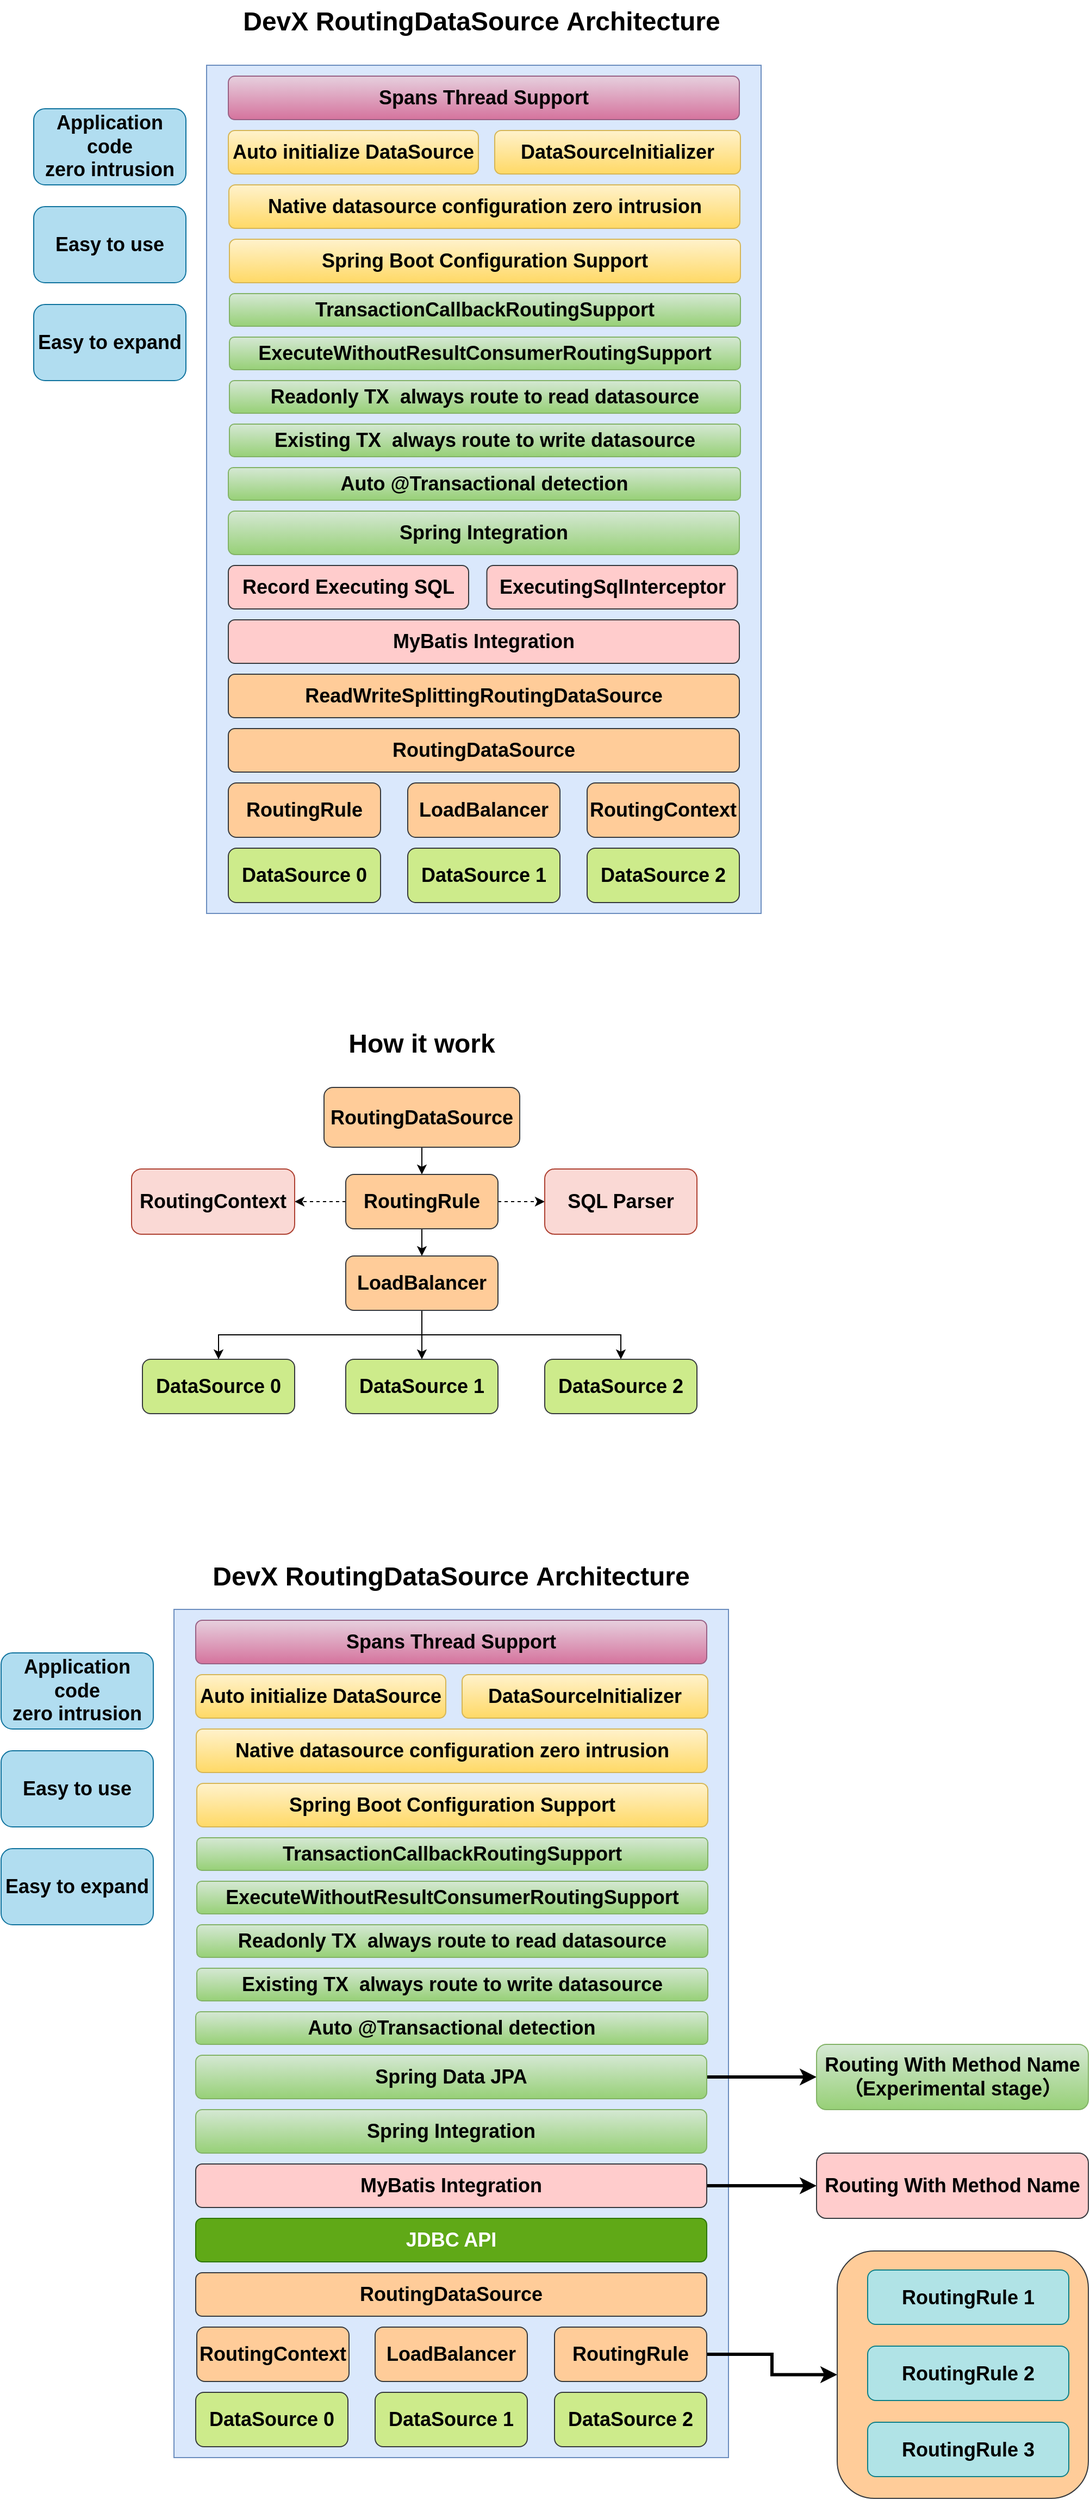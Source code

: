 <mxfile version="21.3.2" type="github">
  <diagram name="第 1 页" id="yUAKFgmiYI_kj1EXI8XT">
    <mxGraphModel dx="1434" dy="1965" grid="1" gridSize="10" guides="1" tooltips="1" connect="1" arrows="1" fold="1" page="1" pageScale="1" pageWidth="827" pageHeight="1169" math="0" shadow="0">
      <root>
        <mxCell id="0" />
        <mxCell id="1" parent="0" />
        <mxCell id="vJH0OtKHY2Miuph9InEm-1" value="" style="rounded=0;whiteSpace=wrap;html=1;fillColor=#dae8fc;strokeColor=#6c8ebf;" parent="1" vertex="1">
          <mxGeometry x="259" y="-220" width="510" height="780" as="geometry" />
        </mxCell>
        <mxCell id="vJH0OtKHY2Miuph9InEm-2" value="&lt;font style=&quot;font-size: 18px;&quot;&gt;&lt;b&gt;DataSource 0&lt;/b&gt;&lt;/font&gt;" style="rounded=1;whiteSpace=wrap;html=1;fillColor=#cdeb8b;strokeColor=#36393d;" parent="1" vertex="1">
          <mxGeometry x="279" y="500" width="140" height="50" as="geometry" />
        </mxCell>
        <mxCell id="vJH0OtKHY2Miuph9InEm-3" value="&lt;font style=&quot;font-size: 18px;&quot;&gt;&lt;b&gt;DataSource 1&lt;/b&gt;&lt;/font&gt;" style="rounded=1;whiteSpace=wrap;html=1;fillColor=#cdeb8b;strokeColor=#36393d;" parent="1" vertex="1">
          <mxGeometry x="444" y="500" width="140" height="50" as="geometry" />
        </mxCell>
        <mxCell id="vJH0OtKHY2Miuph9InEm-4" value="&lt;font style=&quot;font-size: 18px;&quot;&gt;&lt;b&gt;DataSource 2&lt;/b&gt;&lt;/font&gt;" style="rounded=1;whiteSpace=wrap;html=1;fillColor=#cdeb8b;strokeColor=#36393d;" parent="1" vertex="1">
          <mxGeometry x="609" y="500" width="140" height="50" as="geometry" />
        </mxCell>
        <mxCell id="vJH0OtKHY2Miuph9InEm-5" value="&lt;font style=&quot;font-size: 18px;&quot;&gt;&lt;b&gt;RoutingDataSource&lt;/b&gt;&lt;/font&gt;" style="rounded=1;whiteSpace=wrap;html=1;fillColor=#ffcc99;strokeColor=#36393d;" parent="1" vertex="1">
          <mxGeometry x="279" y="390" width="470" height="40" as="geometry" />
        </mxCell>
        <mxCell id="vJH0OtKHY2Miuph9InEm-6" value="&lt;b&gt;&lt;font style=&quot;font-size: 18px;&quot;&gt;RoutingRule&lt;/font&gt;&lt;/b&gt;" style="rounded=1;whiteSpace=wrap;html=1;fillColor=#ffcc99;strokeColor=#36393d;" parent="1" vertex="1">
          <mxGeometry x="279" y="440" width="140" height="50" as="geometry" />
        </mxCell>
        <mxCell id="vJH0OtKHY2Miuph9InEm-7" value="&lt;b&gt;&lt;font style=&quot;font-size: 18px;&quot;&gt;LoadBalancer&lt;/font&gt;&lt;/b&gt;" style="rounded=1;whiteSpace=wrap;html=1;fillColor=#ffcc99;strokeColor=#36393d;" parent="1" vertex="1">
          <mxGeometry x="444" y="440" width="140" height="50" as="geometry" />
        </mxCell>
        <mxCell id="vJH0OtKHY2Miuph9InEm-8" value="&lt;b&gt;&lt;font style=&quot;font-size: 18px;&quot;&gt;RoutingContext&lt;/font&gt;&lt;/b&gt;" style="rounded=1;whiteSpace=wrap;html=1;fillColor=#ffcc99;strokeColor=#36393d;" parent="1" vertex="1">
          <mxGeometry x="609" y="440" width="140" height="50" as="geometry" />
        </mxCell>
        <mxCell id="vJH0OtKHY2Miuph9InEm-9" value="&lt;font style=&quot;font-size: 18px;&quot;&gt;&lt;b&gt;MyBatis Integration&lt;/b&gt;&lt;/font&gt;" style="rounded=1;whiteSpace=wrap;html=1;fillColor=#ffcccc;strokeColor=#36393d;" parent="1" vertex="1">
          <mxGeometry x="279" y="290" width="470" height="40" as="geometry" />
        </mxCell>
        <mxCell id="vJH0OtKHY2Miuph9InEm-10" value="&lt;font style=&quot;font-size: 18px;&quot;&gt;&lt;b&gt;Spring Integration&lt;/b&gt;&lt;/font&gt;" style="rounded=1;whiteSpace=wrap;html=1;fillColor=#d5e8d4;strokeColor=#82b366;gradientColor=#97d077;" parent="1" vertex="1">
          <mxGeometry x="279" y="190" width="470" height="40" as="geometry" />
        </mxCell>
        <mxCell id="vJH0OtKHY2Miuph9InEm-11" value="&lt;font style=&quot;font-size: 18px;&quot;&gt;&lt;b&gt;Spring Boot Configuration Support&lt;/b&gt;&lt;/font&gt;" style="rounded=1;whiteSpace=wrap;html=1;fillColor=#fff2cc;strokeColor=#d6b656;gradientColor=#ffd966;" parent="1" vertex="1">
          <mxGeometry x="280" y="-60" width="470" height="40" as="geometry" />
        </mxCell>
        <mxCell id="vJH0OtKHY2Miuph9InEm-12" value="&lt;b&gt;&lt;font style=&quot;font-size: 18px;&quot;&gt;ReadWriteSplittingRoutingDataSource&lt;/font&gt;&lt;/b&gt;" style="rounded=1;whiteSpace=wrap;html=1;fillColor=#ffcc99;strokeColor=#36393d;" parent="1" vertex="1">
          <mxGeometry x="279" y="340" width="470" height="40" as="geometry" />
        </mxCell>
        <mxCell id="vJH0OtKHY2Miuph9InEm-13" value="&lt;font style=&quot;font-size: 18px;&quot;&gt;&lt;b&gt;Application code &lt;br&gt;zero intrusion&lt;/b&gt;&lt;/font&gt;" style="rounded=1;whiteSpace=wrap;html=1;fillColor=#b1ddf0;strokeColor=#10739e;" parent="1" vertex="1">
          <mxGeometry x="100" y="-180" width="140" height="70" as="geometry" />
        </mxCell>
        <mxCell id="vJH0OtKHY2Miuph9InEm-14" value="&lt;font style=&quot;font-size: 18px;&quot;&gt;&lt;b&gt;Easy to use&lt;/b&gt;&lt;/font&gt;" style="rounded=1;whiteSpace=wrap;html=1;fillColor=#b1ddf0;strokeColor=#10739e;" parent="1" vertex="1">
          <mxGeometry x="100" y="-90" width="140" height="70" as="geometry" />
        </mxCell>
        <mxCell id="vJH0OtKHY2Miuph9InEm-15" value="&lt;b&gt;&lt;font style=&quot;font-size: 18px;&quot;&gt;Easy to expand&lt;/font&gt;&lt;/b&gt;" style="rounded=1;whiteSpace=wrap;html=1;fillColor=#b1ddf0;strokeColor=#10739e;" parent="1" vertex="1">
          <mxGeometry x="100" width="140" height="70" as="geometry" />
        </mxCell>
        <mxCell id="vJH0OtKHY2Miuph9InEm-16" value="&lt;font style=&quot;font-size: 18px;&quot;&gt;&lt;b style=&quot;&quot;&gt;Auto @Transactional&amp;nbsp;detection&lt;/b&gt;&lt;/font&gt;" style="rounded=1;whiteSpace=wrap;html=1;fillColor=#d5e8d4;strokeColor=#82b366;gradientColor=#97d077;" parent="1" vertex="1">
          <mxGeometry x="279" y="150" width="471" height="30" as="geometry" />
        </mxCell>
        <mxCell id="vJH0OtKHY2Miuph9InEm-17" value="&lt;font style=&quot;font-size: 18px;&quot;&gt;&lt;b&gt;Existing TX&amp;nbsp;&amp;nbsp;&lt;/b&gt;&lt;/font&gt;&lt;b&gt;&lt;font style=&quot;font-size: 18px;&quot;&gt;always route to write datasource&lt;/font&gt;&lt;/b&gt;" style="rounded=1;whiteSpace=wrap;html=1;fillColor=#d5e8d4;strokeColor=#82b366;gradientColor=#97d077;" parent="1" vertex="1">
          <mxGeometry x="280" y="110" width="470" height="30" as="geometry" />
        </mxCell>
        <mxCell id="vJH0OtKHY2Miuph9InEm-18" value="&lt;b&gt;&lt;font style=&quot;font-size: 18px;&quot;&gt;Native datasource configuration zero intrusion&lt;/font&gt;&lt;/b&gt;" style="rounded=1;whiteSpace=wrap;html=1;fillColor=#fff2cc;strokeColor=#d6b656;gradientColor=#ffd966;" parent="1" vertex="1">
          <mxGeometry x="279.5" y="-110" width="470" height="40" as="geometry" />
        </mxCell>
        <mxCell id="vJH0OtKHY2Miuph9InEm-21" style="edgeStyle=orthogonalEdgeStyle;rounded=0;orthogonalLoop=1;jettySize=auto;html=1;" parent="1" source="vJH0OtKHY2Miuph9InEm-19" target="vJH0OtKHY2Miuph9InEm-20" edge="1">
          <mxGeometry relative="1" as="geometry" />
        </mxCell>
        <mxCell id="vJH0OtKHY2Miuph9InEm-19" value="&lt;font style=&quot;font-size: 18px;&quot;&gt;&lt;b&gt;RoutingDataSource&lt;/b&gt;&lt;/font&gt;" style="rounded=1;whiteSpace=wrap;html=1;fillColor=#ffcc99;strokeColor=#36393d;" parent="1" vertex="1">
          <mxGeometry x="367" y="720" width="180" height="55" as="geometry" />
        </mxCell>
        <mxCell id="vJH0OtKHY2Miuph9InEm-23" style="edgeStyle=orthogonalEdgeStyle;rounded=0;orthogonalLoop=1;jettySize=auto;html=1;" parent="1" source="vJH0OtKHY2Miuph9InEm-20" target="vJH0OtKHY2Miuph9InEm-22" edge="1">
          <mxGeometry relative="1" as="geometry" />
        </mxCell>
        <mxCell id="vJH0OtKHY2Miuph9InEm-31" value="" style="edgeStyle=orthogonalEdgeStyle;rounded=0;orthogonalLoop=1;jettySize=auto;html=1;dashed=1;" parent="1" source="vJH0OtKHY2Miuph9InEm-20" target="vJH0OtKHY2Miuph9InEm-30" edge="1">
          <mxGeometry relative="1" as="geometry" />
        </mxCell>
        <mxCell id="vJH0OtKHY2Miuph9InEm-35" value="" style="edgeStyle=orthogonalEdgeStyle;rounded=0;orthogonalLoop=1;jettySize=auto;html=1;dashed=1;" parent="1" source="vJH0OtKHY2Miuph9InEm-20" target="vJH0OtKHY2Miuph9InEm-34" edge="1">
          <mxGeometry relative="1" as="geometry" />
        </mxCell>
        <mxCell id="vJH0OtKHY2Miuph9InEm-20" value="&lt;b&gt;&lt;font style=&quot;font-size: 18px;&quot;&gt;RoutingRule&lt;/font&gt;&lt;/b&gt;" style="rounded=1;whiteSpace=wrap;html=1;fillColor=#ffcc99;strokeColor=#36393d;" parent="1" vertex="1">
          <mxGeometry x="387" y="800" width="140" height="50" as="geometry" />
        </mxCell>
        <mxCell id="vJH0OtKHY2Miuph9InEm-27" style="edgeStyle=orthogonalEdgeStyle;rounded=0;orthogonalLoop=1;jettySize=auto;html=1;" parent="1" source="vJH0OtKHY2Miuph9InEm-22" target="vJH0OtKHY2Miuph9InEm-25" edge="1">
          <mxGeometry relative="1" as="geometry" />
        </mxCell>
        <mxCell id="vJH0OtKHY2Miuph9InEm-28" style="edgeStyle=orthogonalEdgeStyle;rounded=0;orthogonalLoop=1;jettySize=auto;html=1;exitX=0.5;exitY=1;exitDx=0;exitDy=0;" parent="1" source="vJH0OtKHY2Miuph9InEm-22" target="vJH0OtKHY2Miuph9InEm-24" edge="1">
          <mxGeometry relative="1" as="geometry" />
        </mxCell>
        <mxCell id="vJH0OtKHY2Miuph9InEm-29" style="edgeStyle=orthogonalEdgeStyle;rounded=0;orthogonalLoop=1;jettySize=auto;html=1;exitX=0.5;exitY=1;exitDx=0;exitDy=0;" parent="1" source="vJH0OtKHY2Miuph9InEm-22" target="vJH0OtKHY2Miuph9InEm-26" edge="1">
          <mxGeometry relative="1" as="geometry" />
        </mxCell>
        <mxCell id="vJH0OtKHY2Miuph9InEm-22" value="&lt;b&gt;&lt;font style=&quot;font-size: 18px;&quot;&gt;LoadBalancer&lt;/font&gt;&lt;/b&gt;" style="rounded=1;whiteSpace=wrap;html=1;fillColor=#ffcc99;strokeColor=#36393d;" parent="1" vertex="1">
          <mxGeometry x="387" y="875" width="140" height="50" as="geometry" />
        </mxCell>
        <mxCell id="vJH0OtKHY2Miuph9InEm-24" value="&lt;font style=&quot;font-size: 18px;&quot;&gt;&lt;b&gt;DataSource 0&lt;/b&gt;&lt;/font&gt;" style="rounded=1;whiteSpace=wrap;html=1;fillColor=#cdeb8b;strokeColor=#36393d;" parent="1" vertex="1">
          <mxGeometry x="200" y="970" width="140" height="50" as="geometry" />
        </mxCell>
        <mxCell id="vJH0OtKHY2Miuph9InEm-25" value="&lt;font style=&quot;font-size: 18px;&quot;&gt;&lt;b&gt;DataSource 1&lt;/b&gt;&lt;/font&gt;" style="rounded=1;whiteSpace=wrap;html=1;fillColor=#cdeb8b;strokeColor=#36393d;" parent="1" vertex="1">
          <mxGeometry x="387" y="970" width="140" height="50" as="geometry" />
        </mxCell>
        <mxCell id="vJH0OtKHY2Miuph9InEm-26" value="&lt;font style=&quot;font-size: 18px;&quot;&gt;&lt;b&gt;DataSource 2&lt;/b&gt;&lt;/font&gt;" style="rounded=1;whiteSpace=wrap;html=1;fillColor=#cdeb8b;strokeColor=#36393d;" parent="1" vertex="1">
          <mxGeometry x="570" y="970" width="140" height="50" as="geometry" />
        </mxCell>
        <mxCell id="vJH0OtKHY2Miuph9InEm-30" value="&lt;font style=&quot;font-size: 18px;&quot;&gt;&lt;b&gt;SQL Parser&lt;/b&gt;&lt;/font&gt;" style="whiteSpace=wrap;html=1;fillColor=#fad9d5;strokeColor=#ae4132;rounded=1;" parent="1" vertex="1">
          <mxGeometry x="570" y="795" width="140" height="60" as="geometry" />
        </mxCell>
        <mxCell id="vJH0OtKHY2Miuph9InEm-32" value="&lt;font style=&quot;font-size: 24px;&quot;&gt;&lt;b style=&quot;&quot;&gt;DevX RoutingDataSource&amp;nbsp;Architecture&lt;/b&gt;&lt;/font&gt;" style="text;html=1;strokeColor=none;fillColor=none;align=center;verticalAlign=middle;whiteSpace=wrap;rounded=0;" parent="1" vertex="1">
          <mxGeometry x="277.25" y="-280" width="470" height="40" as="geometry" />
        </mxCell>
        <mxCell id="vJH0OtKHY2Miuph9InEm-33" value="&lt;font style=&quot;font-size: 24px;&quot;&gt;&lt;b style=&quot;&quot;&gt;How it work&lt;/b&gt;&lt;/font&gt;" style="text;html=1;strokeColor=none;fillColor=none;align=center;verticalAlign=middle;whiteSpace=wrap;rounded=0;" parent="1" vertex="1">
          <mxGeometry x="222" y="660" width="470" height="40" as="geometry" />
        </mxCell>
        <mxCell id="vJH0OtKHY2Miuph9InEm-34" value="&lt;font style=&quot;font-size: 18px;&quot;&gt;&lt;b&gt;RoutingContext&lt;/b&gt;&lt;/font&gt;" style="whiteSpace=wrap;html=1;fillColor=#fad9d5;strokeColor=#ae4132;rounded=1;" parent="1" vertex="1">
          <mxGeometry x="190" y="795" width="150" height="60" as="geometry" />
        </mxCell>
        <mxCell id="DO5tkAUlz4x5aCXxbuHO-1" value="&lt;font style=&quot;font-size: 18px;&quot;&gt;&lt;b&gt;Auto&amp;nbsp;initialize DataSource&lt;/b&gt;&lt;/font&gt;" style="rounded=1;whiteSpace=wrap;html=1;fillColor=#fff2cc;strokeColor=#d6b656;gradientColor=#ffd966;" parent="1" vertex="1">
          <mxGeometry x="279" y="-160" width="230" height="40" as="geometry" />
        </mxCell>
        <mxCell id="DO5tkAUlz4x5aCXxbuHO-2" value="&lt;font style=&quot;font-size: 18px;&quot;&gt;&lt;b&gt;DataSourceInitializer&lt;/b&gt;&lt;/font&gt;" style="rounded=1;whiteSpace=wrap;html=1;fillColor=#fff2cc;strokeColor=#d6b656;gradientColor=#ffd966;" parent="1" vertex="1">
          <mxGeometry x="524" y="-160" width="226" height="40" as="geometry" />
        </mxCell>
        <mxCell id="DO5tkAUlz4x5aCXxbuHO-3" value="&lt;font style=&quot;&quot;&gt;&lt;font style=&quot;&quot;&gt;&lt;b&gt;&lt;font style=&quot;font-size: 18px;&quot;&gt;Record &lt;/font&gt;&lt;/b&gt;&lt;b style=&quot;font-size: 18px;&quot;&gt;Executing&lt;/b&gt;&lt;b style=&quot;font-size: 18px;&quot;&gt;&amp;nbsp;&lt;/b&gt;&lt;/font&gt;&lt;b style=&quot;font-size: 18px;&quot;&gt;SQL&lt;/b&gt;&lt;/font&gt;" style="rounded=1;whiteSpace=wrap;html=1;fillColor=#ffcccc;strokeColor=#36393d;" parent="1" vertex="1">
          <mxGeometry x="279" y="240" width="221" height="40" as="geometry" />
        </mxCell>
        <mxCell id="DO5tkAUlz4x5aCXxbuHO-4" value="&lt;b&gt;&lt;font style=&quot;font-size: 18px;&quot;&gt;ExecutingSqlInterceptor&lt;/font&gt;&lt;/b&gt;" style="rounded=1;whiteSpace=wrap;html=1;fillColor=#ffcccc;strokeColor=#36393d;" parent="1" vertex="1">
          <mxGeometry x="516.75" y="240" width="230.5" height="40" as="geometry" />
        </mxCell>
        <mxCell id="DO5tkAUlz4x5aCXxbuHO-5" value="&lt;font style=&quot;font-size: 18px;&quot;&gt;&lt;b&gt;Readonly TX&amp;nbsp;&amp;nbsp;&lt;/b&gt;&lt;/font&gt;&lt;b&gt;&lt;font style=&quot;font-size: 18px;&quot;&gt;always route to read datasource&lt;/font&gt;&lt;/b&gt;" style="rounded=1;whiteSpace=wrap;html=1;fillColor=#d5e8d4;strokeColor=#82b366;gradientColor=#97d077;" parent="1" vertex="1">
          <mxGeometry x="280" y="70" width="470" height="30" as="geometry" />
        </mxCell>
        <mxCell id="DO5tkAUlz4x5aCXxbuHO-7" value="&lt;b&gt;&lt;font style=&quot;font-size: 18px;&quot;&gt;ExecuteWithoutResultConsumerRoutingSupport&lt;/font&gt;&lt;/b&gt;" style="rounded=1;whiteSpace=wrap;html=1;fillColor=#d5e8d4;strokeColor=#82b366;gradientColor=#97d077;" parent="1" vertex="1">
          <mxGeometry x="280" y="30" width="470" height="30" as="geometry" />
        </mxCell>
        <mxCell id="DO5tkAUlz4x5aCXxbuHO-8" value="&lt;b&gt;&lt;font style=&quot;font-size: 18px;&quot;&gt;TransactionCallbackRoutingSupport&lt;/font&gt;&lt;/b&gt;" style="rounded=1;whiteSpace=wrap;html=1;fillColor=#d5e8d4;strokeColor=#82b366;gradientColor=#97d077;" parent="1" vertex="1">
          <mxGeometry x="280" y="-10" width="470" height="30" as="geometry" />
        </mxCell>
        <mxCell id="DO5tkAUlz4x5aCXxbuHO-9" value="&lt;font style=&quot;font-size: 18px;&quot;&gt;&lt;b&gt;Spans Thread Support&lt;/b&gt;&lt;/font&gt;" style="rounded=1;whiteSpace=wrap;html=1;fillColor=#e6d0de;strokeColor=#996185;gradientColor=#d5739d;" parent="1" vertex="1">
          <mxGeometry x="279" y="-210" width="470" height="40" as="geometry" />
        </mxCell>
        <mxCell id="aRDAIjeJ8f5W-PLzRV40-1" value="" style="rounded=0;whiteSpace=wrap;html=1;fillColor=#dae8fc;strokeColor=#6c8ebf;" vertex="1" parent="1">
          <mxGeometry x="229" y="1200" width="510" height="780" as="geometry" />
        </mxCell>
        <mxCell id="aRDAIjeJ8f5W-PLzRV40-2" value="&lt;font style=&quot;font-size: 18px;&quot;&gt;&lt;b&gt;DataSource 0&lt;/b&gt;&lt;/font&gt;" style="rounded=1;whiteSpace=wrap;html=1;fillColor=#cdeb8b;strokeColor=#36393d;" vertex="1" parent="1">
          <mxGeometry x="249" y="1920" width="140" height="50" as="geometry" />
        </mxCell>
        <mxCell id="aRDAIjeJ8f5W-PLzRV40-3" value="&lt;font style=&quot;font-size: 18px;&quot;&gt;&lt;b&gt;DataSource 1&lt;/b&gt;&lt;/font&gt;" style="rounded=1;whiteSpace=wrap;html=1;fillColor=#cdeb8b;strokeColor=#36393d;" vertex="1" parent="1">
          <mxGeometry x="414" y="1920" width="140" height="50" as="geometry" />
        </mxCell>
        <mxCell id="aRDAIjeJ8f5W-PLzRV40-4" value="&lt;font style=&quot;font-size: 18px;&quot;&gt;&lt;b&gt;DataSource 2&lt;/b&gt;&lt;/font&gt;" style="rounded=1;whiteSpace=wrap;html=1;fillColor=#cdeb8b;strokeColor=#36393d;" vertex="1" parent="1">
          <mxGeometry x="579" y="1920" width="140" height="50" as="geometry" />
        </mxCell>
        <mxCell id="aRDAIjeJ8f5W-PLzRV40-5" value="&lt;font style=&quot;font-size: 18px;&quot;&gt;&lt;b&gt;RoutingDataSource&lt;/b&gt;&lt;/font&gt;" style="rounded=1;whiteSpace=wrap;html=1;fillColor=#ffcc99;strokeColor=#36393d;" vertex="1" parent="1">
          <mxGeometry x="249" y="1810" width="470" height="40" as="geometry" />
        </mxCell>
        <mxCell id="aRDAIjeJ8f5W-PLzRV40-34" value="" style="edgeStyle=orthogonalEdgeStyle;rounded=0;orthogonalLoop=1;jettySize=auto;html=1;strokeWidth=3;" edge="1" parent="1" source="aRDAIjeJ8f5W-PLzRV40-6" target="aRDAIjeJ8f5W-PLzRV40-33">
          <mxGeometry relative="1" as="geometry" />
        </mxCell>
        <mxCell id="aRDAIjeJ8f5W-PLzRV40-6" value="&lt;b&gt;&lt;font style=&quot;font-size: 18px;&quot;&gt;RoutingRule&lt;/font&gt;&lt;/b&gt;" style="rounded=1;whiteSpace=wrap;html=1;fillColor=#ffcc99;strokeColor=#36393d;" vertex="1" parent="1">
          <mxGeometry x="579" y="1860" width="140" height="50" as="geometry" />
        </mxCell>
        <mxCell id="aRDAIjeJ8f5W-PLzRV40-7" value="&lt;b&gt;&lt;font style=&quot;font-size: 18px;&quot;&gt;LoadBalancer&lt;/font&gt;&lt;/b&gt;" style="rounded=1;whiteSpace=wrap;html=1;fillColor=#ffcc99;strokeColor=#36393d;" vertex="1" parent="1">
          <mxGeometry x="414" y="1860" width="140" height="50" as="geometry" />
        </mxCell>
        <mxCell id="aRDAIjeJ8f5W-PLzRV40-8" value="&lt;b&gt;&lt;font style=&quot;font-size: 18px;&quot;&gt;RoutingContext&lt;/font&gt;&lt;/b&gt;" style="rounded=1;whiteSpace=wrap;html=1;fillColor=#ffcc99;strokeColor=#36393d;" vertex="1" parent="1">
          <mxGeometry x="250" y="1860" width="140" height="50" as="geometry" />
        </mxCell>
        <mxCell id="aRDAIjeJ8f5W-PLzRV40-29" value="" style="edgeStyle=orthogonalEdgeStyle;rounded=0;orthogonalLoop=1;jettySize=auto;html=1;strokeWidth=3;" edge="1" parent="1" source="aRDAIjeJ8f5W-PLzRV40-9" target="aRDAIjeJ8f5W-PLzRV40-28">
          <mxGeometry relative="1" as="geometry" />
        </mxCell>
        <mxCell id="aRDAIjeJ8f5W-PLzRV40-9" value="&lt;font style=&quot;font-size: 18px;&quot;&gt;&lt;b&gt;MyBatis Integration&lt;/b&gt;&lt;/font&gt;" style="rounded=1;whiteSpace=wrap;html=1;fillColor=#ffcccc;strokeColor=#36393d;" vertex="1" parent="1">
          <mxGeometry x="249" y="1710" width="470" height="40" as="geometry" />
        </mxCell>
        <mxCell id="aRDAIjeJ8f5W-PLzRV40-10" value="&lt;font style=&quot;font-size: 18px;&quot;&gt;&lt;b&gt;Spring Integration&lt;/b&gt;&lt;/font&gt;" style="rounded=1;whiteSpace=wrap;html=1;fillColor=#d5e8d4;strokeColor=#82b366;gradientColor=#97d077;" vertex="1" parent="1">
          <mxGeometry x="249" y="1660" width="470" height="40" as="geometry" />
        </mxCell>
        <mxCell id="aRDAIjeJ8f5W-PLzRV40-11" value="&lt;font style=&quot;font-size: 18px;&quot;&gt;&lt;b&gt;Spring Boot Configuration Support&lt;/b&gt;&lt;/font&gt;" style="rounded=1;whiteSpace=wrap;html=1;fillColor=#fff2cc;strokeColor=#d6b656;gradientColor=#ffd966;" vertex="1" parent="1">
          <mxGeometry x="250" y="1360" width="470" height="40" as="geometry" />
        </mxCell>
        <mxCell id="aRDAIjeJ8f5W-PLzRV40-12" value="&lt;b&gt;&lt;font style=&quot;font-size: 18px;&quot;&gt;JDBC API&lt;/font&gt;&lt;/b&gt;" style="rounded=1;whiteSpace=wrap;html=1;fillColor=#60a917;strokeColor=#2D7600;fontColor=#ffffff;" vertex="1" parent="1">
          <mxGeometry x="249" y="1760" width="470" height="40" as="geometry" />
        </mxCell>
        <mxCell id="aRDAIjeJ8f5W-PLzRV40-13" value="&lt;font style=&quot;font-size: 18px;&quot;&gt;&lt;b&gt;Application code &lt;br&gt;zero intrusion&lt;/b&gt;&lt;/font&gt;" style="rounded=1;whiteSpace=wrap;html=1;fillColor=#b1ddf0;strokeColor=#10739e;" vertex="1" parent="1">
          <mxGeometry x="70" y="1240" width="140" height="70" as="geometry" />
        </mxCell>
        <mxCell id="aRDAIjeJ8f5W-PLzRV40-14" value="&lt;font style=&quot;font-size: 18px;&quot;&gt;&lt;b&gt;Easy to use&lt;/b&gt;&lt;/font&gt;" style="rounded=1;whiteSpace=wrap;html=1;fillColor=#b1ddf0;strokeColor=#10739e;" vertex="1" parent="1">
          <mxGeometry x="70" y="1330" width="140" height="70" as="geometry" />
        </mxCell>
        <mxCell id="aRDAIjeJ8f5W-PLzRV40-15" value="&lt;b&gt;&lt;font style=&quot;font-size: 18px;&quot;&gt;Easy to expand&lt;/font&gt;&lt;/b&gt;" style="rounded=1;whiteSpace=wrap;html=1;fillColor=#b1ddf0;strokeColor=#10739e;" vertex="1" parent="1">
          <mxGeometry x="70" y="1420" width="140" height="70" as="geometry" />
        </mxCell>
        <mxCell id="aRDAIjeJ8f5W-PLzRV40-16" value="&lt;font style=&quot;font-size: 18px;&quot;&gt;&lt;b style=&quot;&quot;&gt;Auto @Transactional&amp;nbsp;detection&lt;/b&gt;&lt;/font&gt;" style="rounded=1;whiteSpace=wrap;html=1;fillColor=#d5e8d4;strokeColor=#82b366;gradientColor=#97d077;" vertex="1" parent="1">
          <mxGeometry x="249" y="1570" width="471" height="30" as="geometry" />
        </mxCell>
        <mxCell id="aRDAIjeJ8f5W-PLzRV40-17" value="&lt;font style=&quot;font-size: 18px;&quot;&gt;&lt;b&gt;Existing TX&amp;nbsp;&amp;nbsp;&lt;/b&gt;&lt;/font&gt;&lt;b&gt;&lt;font style=&quot;font-size: 18px;&quot;&gt;always route to write datasource&lt;/font&gt;&lt;/b&gt;" style="rounded=1;whiteSpace=wrap;html=1;fillColor=#d5e8d4;strokeColor=#82b366;gradientColor=#97d077;" vertex="1" parent="1">
          <mxGeometry x="250" y="1530" width="470" height="30" as="geometry" />
        </mxCell>
        <mxCell id="aRDAIjeJ8f5W-PLzRV40-18" value="&lt;b&gt;&lt;font style=&quot;font-size: 18px;&quot;&gt;Native datasource configuration zero intrusion&lt;/font&gt;&lt;/b&gt;" style="rounded=1;whiteSpace=wrap;html=1;fillColor=#fff2cc;strokeColor=#d6b656;gradientColor=#ffd966;" vertex="1" parent="1">
          <mxGeometry x="249.5" y="1310" width="470" height="40" as="geometry" />
        </mxCell>
        <mxCell id="aRDAIjeJ8f5W-PLzRV40-19" value="&lt;font style=&quot;font-size: 24px;&quot;&gt;&lt;b style=&quot;&quot;&gt;DevX RoutingDataSource&amp;nbsp;Architecture&lt;/b&gt;&lt;/font&gt;" style="text;html=1;strokeColor=none;fillColor=none;align=center;verticalAlign=middle;whiteSpace=wrap;rounded=0;" vertex="1" parent="1">
          <mxGeometry x="249" y="1150" width="470" height="40" as="geometry" />
        </mxCell>
        <mxCell id="aRDAIjeJ8f5W-PLzRV40-20" value="&lt;font style=&quot;font-size: 18px;&quot;&gt;&lt;b&gt;Auto&amp;nbsp;initialize DataSource&lt;/b&gt;&lt;/font&gt;" style="rounded=1;whiteSpace=wrap;html=1;fillColor=#fff2cc;strokeColor=#d6b656;gradientColor=#ffd966;" vertex="1" parent="1">
          <mxGeometry x="249" y="1260" width="230" height="40" as="geometry" />
        </mxCell>
        <mxCell id="aRDAIjeJ8f5W-PLzRV40-21" value="&lt;font style=&quot;font-size: 18px;&quot;&gt;&lt;b&gt;DataSourceInitializer&lt;/b&gt;&lt;/font&gt;" style="rounded=1;whiteSpace=wrap;html=1;fillColor=#fff2cc;strokeColor=#d6b656;gradientColor=#ffd966;" vertex="1" parent="1">
          <mxGeometry x="494" y="1260" width="226" height="40" as="geometry" />
        </mxCell>
        <mxCell id="aRDAIjeJ8f5W-PLzRV40-24" value="&lt;font style=&quot;font-size: 18px;&quot;&gt;&lt;b&gt;Readonly TX&amp;nbsp;&amp;nbsp;&lt;/b&gt;&lt;/font&gt;&lt;b&gt;&lt;font style=&quot;font-size: 18px;&quot;&gt;always route to read datasource&lt;/font&gt;&lt;/b&gt;" style="rounded=1;whiteSpace=wrap;html=1;fillColor=#d5e8d4;strokeColor=#82b366;gradientColor=#97d077;" vertex="1" parent="1">
          <mxGeometry x="250" y="1490" width="470" height="30" as="geometry" />
        </mxCell>
        <mxCell id="aRDAIjeJ8f5W-PLzRV40-25" value="&lt;b&gt;&lt;font style=&quot;font-size: 18px;&quot;&gt;ExecuteWithoutResultConsumerRoutingSupport&lt;/font&gt;&lt;/b&gt;" style="rounded=1;whiteSpace=wrap;html=1;fillColor=#d5e8d4;strokeColor=#82b366;gradientColor=#97d077;" vertex="1" parent="1">
          <mxGeometry x="250" y="1450" width="470" height="30" as="geometry" />
        </mxCell>
        <mxCell id="aRDAIjeJ8f5W-PLzRV40-26" value="&lt;b&gt;&lt;font style=&quot;font-size: 18px;&quot;&gt;TransactionCallbackRoutingSupport&lt;/font&gt;&lt;/b&gt;" style="rounded=1;whiteSpace=wrap;html=1;fillColor=#d5e8d4;strokeColor=#82b366;gradientColor=#97d077;" vertex="1" parent="1">
          <mxGeometry x="250" y="1410" width="470" height="30" as="geometry" />
        </mxCell>
        <mxCell id="aRDAIjeJ8f5W-PLzRV40-27" value="&lt;font style=&quot;font-size: 18px;&quot;&gt;&lt;b&gt;Spans Thread Support&lt;/b&gt;&lt;/font&gt;" style="rounded=1;whiteSpace=wrap;html=1;fillColor=#e6d0de;strokeColor=#996185;gradientColor=#d5739d;" vertex="1" parent="1">
          <mxGeometry x="249" y="1210" width="470" height="40" as="geometry" />
        </mxCell>
        <mxCell id="aRDAIjeJ8f5W-PLzRV40-28" value="&lt;font style=&quot;font-size: 18px;&quot;&gt;&lt;b&gt;Routing With Method Name&lt;/b&gt;&lt;/font&gt;" style="whiteSpace=wrap;html=1;fillColor=#ffcccc;strokeColor=#36393d;rounded=1;" vertex="1" parent="1">
          <mxGeometry x="820" y="1700" width="250" height="60" as="geometry" />
        </mxCell>
        <mxCell id="aRDAIjeJ8f5W-PLzRV40-32" value="" style="edgeStyle=orthogonalEdgeStyle;rounded=0;orthogonalLoop=1;jettySize=auto;html=1;strokeWidth=3;" edge="1" parent="1" source="aRDAIjeJ8f5W-PLzRV40-30" target="aRDAIjeJ8f5W-PLzRV40-31">
          <mxGeometry relative="1" as="geometry" />
        </mxCell>
        <mxCell id="aRDAIjeJ8f5W-PLzRV40-30" value="&lt;font style=&quot;font-size: 18px;&quot;&gt;&lt;b&gt;Spring Data JPA&lt;/b&gt;&lt;/font&gt;" style="rounded=1;whiteSpace=wrap;html=1;fillColor=#d5e8d4;strokeColor=#82b366;gradientColor=#97d077;" vertex="1" parent="1">
          <mxGeometry x="249" y="1610" width="470" height="40" as="geometry" />
        </mxCell>
        <mxCell id="aRDAIjeJ8f5W-PLzRV40-31" value="&lt;b style=&quot;border-color: var(--border-color); font-size: 18px;&quot;&gt;Routing With Method Name&lt;br&gt;（Experimental stage）&lt;br&gt;&lt;/b&gt;" style="whiteSpace=wrap;html=1;fillColor=#d5e8d4;strokeColor=#82b366;rounded=1;gradientColor=#97d077;" vertex="1" parent="1">
          <mxGeometry x="820" y="1600" width="250" height="60" as="geometry" />
        </mxCell>
        <mxCell id="aRDAIjeJ8f5W-PLzRV40-33" value="" style="whiteSpace=wrap;html=1;fillColor=#ffcc99;strokeColor=#36393d;rounded=1;" vertex="1" parent="1">
          <mxGeometry x="839" y="1790" width="231" height="227.5" as="geometry" />
        </mxCell>
        <mxCell id="aRDAIjeJ8f5W-PLzRV40-35" value="&lt;b&gt;&lt;font style=&quot;font-size: 18px;&quot;&gt;RoutingRule 1&lt;/font&gt;&lt;/b&gt;" style="rounded=1;whiteSpace=wrap;html=1;fillColor=#b0e3e6;strokeColor=#0e8088;" vertex="1" parent="1">
          <mxGeometry x="867" y="1807.5" width="185" height="50" as="geometry" />
        </mxCell>
        <mxCell id="aRDAIjeJ8f5W-PLzRV40-36" value="&lt;b&gt;&lt;font style=&quot;font-size: 18px;&quot;&gt;RoutingRule 2&lt;/font&gt;&lt;/b&gt;" style="rounded=1;whiteSpace=wrap;html=1;fillColor=#b0e3e6;strokeColor=#0e8088;" vertex="1" parent="1">
          <mxGeometry x="867" y="1877.5" width="185" height="50" as="geometry" />
        </mxCell>
        <mxCell id="aRDAIjeJ8f5W-PLzRV40-37" value="&lt;b&gt;&lt;font style=&quot;font-size: 18px;&quot;&gt;RoutingRule 3&lt;/font&gt;&lt;/b&gt;" style="rounded=1;whiteSpace=wrap;html=1;fillColor=#b0e3e6;strokeColor=#0e8088;" vertex="1" parent="1">
          <mxGeometry x="867" y="1947.5" width="185" height="50" as="geometry" />
        </mxCell>
      </root>
    </mxGraphModel>
  </diagram>
</mxfile>
